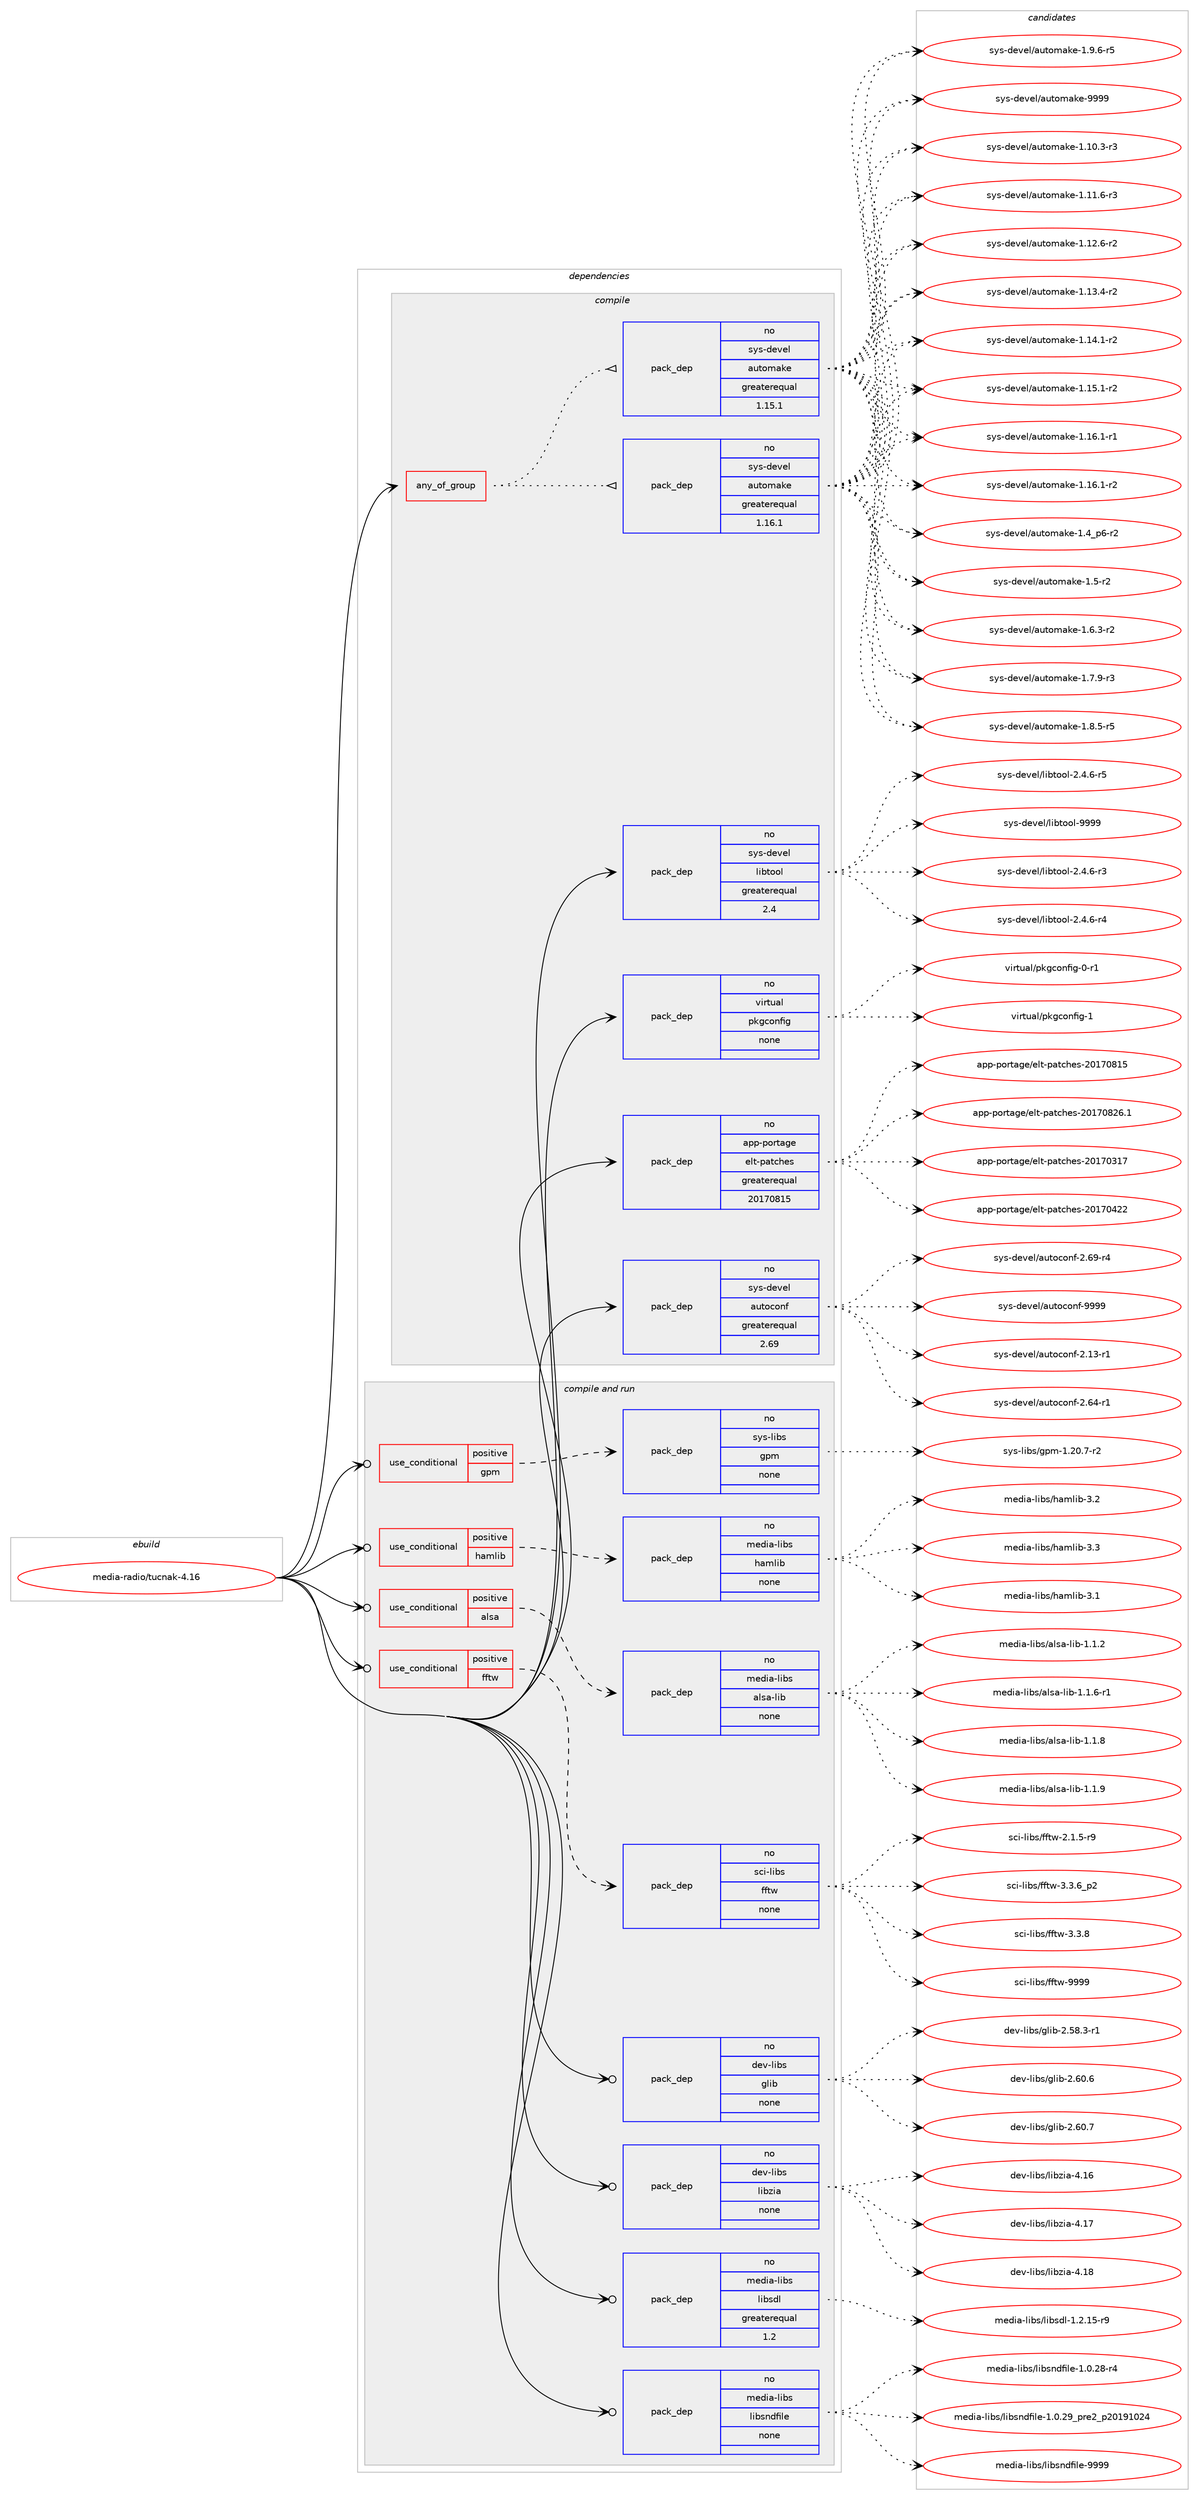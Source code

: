 digraph prolog {

# *************
# Graph options
# *************

newrank=true;
concentrate=true;
compound=true;
graph [rankdir=LR,fontname=Helvetica,fontsize=10,ranksep=1.5];#, ranksep=2.5, nodesep=0.2];
edge  [arrowhead=vee];
node  [fontname=Helvetica,fontsize=10];

# **********
# The ebuild
# **********

subgraph cluster_leftcol {
color=gray;
rank=same;
label=<<i>ebuild</i>>;
id [label="media-radio/tucnak-4.16", color=red, width=4, href="../media-radio/tucnak-4.16.svg"];
}

# ****************
# The dependencies
# ****************

subgraph cluster_midcol {
color=gray;
label=<<i>dependencies</i>>;
subgraph cluster_compile {
fillcolor="#eeeeee";
style=filled;
label=<<i>compile</i>>;
subgraph any13461 {
dependency796330 [label=<<TABLE BORDER="0" CELLBORDER="1" CELLSPACING="0" CELLPADDING="4"><TR><TD CELLPADDING="10">any_of_group</TD></TR></TABLE>>, shape=none, color=red];subgraph pack589097 {
dependency796331 [label=<<TABLE BORDER="0" CELLBORDER="1" CELLSPACING="0" CELLPADDING="4" WIDTH="220"><TR><TD ROWSPAN="6" CELLPADDING="30">pack_dep</TD></TR><TR><TD WIDTH="110">no</TD></TR><TR><TD>sys-devel</TD></TR><TR><TD>automake</TD></TR><TR><TD>greaterequal</TD></TR><TR><TD>1.16.1</TD></TR></TABLE>>, shape=none, color=blue];
}
dependency796330:e -> dependency796331:w [weight=20,style="dotted",arrowhead="oinv"];
subgraph pack589098 {
dependency796332 [label=<<TABLE BORDER="0" CELLBORDER="1" CELLSPACING="0" CELLPADDING="4" WIDTH="220"><TR><TD ROWSPAN="6" CELLPADDING="30">pack_dep</TD></TR><TR><TD WIDTH="110">no</TD></TR><TR><TD>sys-devel</TD></TR><TR><TD>automake</TD></TR><TR><TD>greaterequal</TD></TR><TR><TD>1.15.1</TD></TR></TABLE>>, shape=none, color=blue];
}
dependency796330:e -> dependency796332:w [weight=20,style="dotted",arrowhead="oinv"];
}
id:e -> dependency796330:w [weight=20,style="solid",arrowhead="vee"];
subgraph pack589099 {
dependency796333 [label=<<TABLE BORDER="0" CELLBORDER="1" CELLSPACING="0" CELLPADDING="4" WIDTH="220"><TR><TD ROWSPAN="6" CELLPADDING="30">pack_dep</TD></TR><TR><TD WIDTH="110">no</TD></TR><TR><TD>app-portage</TD></TR><TR><TD>elt-patches</TD></TR><TR><TD>greaterequal</TD></TR><TR><TD>20170815</TD></TR></TABLE>>, shape=none, color=blue];
}
id:e -> dependency796333:w [weight=20,style="solid",arrowhead="vee"];
subgraph pack589100 {
dependency796334 [label=<<TABLE BORDER="0" CELLBORDER="1" CELLSPACING="0" CELLPADDING="4" WIDTH="220"><TR><TD ROWSPAN="6" CELLPADDING="30">pack_dep</TD></TR><TR><TD WIDTH="110">no</TD></TR><TR><TD>sys-devel</TD></TR><TR><TD>autoconf</TD></TR><TR><TD>greaterequal</TD></TR><TR><TD>2.69</TD></TR></TABLE>>, shape=none, color=blue];
}
id:e -> dependency796334:w [weight=20,style="solid",arrowhead="vee"];
subgraph pack589101 {
dependency796335 [label=<<TABLE BORDER="0" CELLBORDER="1" CELLSPACING="0" CELLPADDING="4" WIDTH="220"><TR><TD ROWSPAN="6" CELLPADDING="30">pack_dep</TD></TR><TR><TD WIDTH="110">no</TD></TR><TR><TD>sys-devel</TD></TR><TR><TD>libtool</TD></TR><TR><TD>greaterequal</TD></TR><TR><TD>2.4</TD></TR></TABLE>>, shape=none, color=blue];
}
id:e -> dependency796335:w [weight=20,style="solid",arrowhead="vee"];
subgraph pack589102 {
dependency796336 [label=<<TABLE BORDER="0" CELLBORDER="1" CELLSPACING="0" CELLPADDING="4" WIDTH="220"><TR><TD ROWSPAN="6" CELLPADDING="30">pack_dep</TD></TR><TR><TD WIDTH="110">no</TD></TR><TR><TD>virtual</TD></TR><TR><TD>pkgconfig</TD></TR><TR><TD>none</TD></TR><TR><TD></TD></TR></TABLE>>, shape=none, color=blue];
}
id:e -> dependency796336:w [weight=20,style="solid",arrowhead="vee"];
}
subgraph cluster_compileandrun {
fillcolor="#eeeeee";
style=filled;
label=<<i>compile and run</i>>;
subgraph cond193324 {
dependency796337 [label=<<TABLE BORDER="0" CELLBORDER="1" CELLSPACING="0" CELLPADDING="4"><TR><TD ROWSPAN="3" CELLPADDING="10">use_conditional</TD></TR><TR><TD>positive</TD></TR><TR><TD>alsa</TD></TR></TABLE>>, shape=none, color=red];
subgraph pack589103 {
dependency796338 [label=<<TABLE BORDER="0" CELLBORDER="1" CELLSPACING="0" CELLPADDING="4" WIDTH="220"><TR><TD ROWSPAN="6" CELLPADDING="30">pack_dep</TD></TR><TR><TD WIDTH="110">no</TD></TR><TR><TD>media-libs</TD></TR><TR><TD>alsa-lib</TD></TR><TR><TD>none</TD></TR><TR><TD></TD></TR></TABLE>>, shape=none, color=blue];
}
dependency796337:e -> dependency796338:w [weight=20,style="dashed",arrowhead="vee"];
}
id:e -> dependency796337:w [weight=20,style="solid",arrowhead="odotvee"];
subgraph cond193325 {
dependency796339 [label=<<TABLE BORDER="0" CELLBORDER="1" CELLSPACING="0" CELLPADDING="4"><TR><TD ROWSPAN="3" CELLPADDING="10">use_conditional</TD></TR><TR><TD>positive</TD></TR><TR><TD>fftw</TD></TR></TABLE>>, shape=none, color=red];
subgraph pack589104 {
dependency796340 [label=<<TABLE BORDER="0" CELLBORDER="1" CELLSPACING="0" CELLPADDING="4" WIDTH="220"><TR><TD ROWSPAN="6" CELLPADDING="30">pack_dep</TD></TR><TR><TD WIDTH="110">no</TD></TR><TR><TD>sci-libs</TD></TR><TR><TD>fftw</TD></TR><TR><TD>none</TD></TR><TR><TD></TD></TR></TABLE>>, shape=none, color=blue];
}
dependency796339:e -> dependency796340:w [weight=20,style="dashed",arrowhead="vee"];
}
id:e -> dependency796339:w [weight=20,style="solid",arrowhead="odotvee"];
subgraph cond193326 {
dependency796341 [label=<<TABLE BORDER="0" CELLBORDER="1" CELLSPACING="0" CELLPADDING="4"><TR><TD ROWSPAN="3" CELLPADDING="10">use_conditional</TD></TR><TR><TD>positive</TD></TR><TR><TD>gpm</TD></TR></TABLE>>, shape=none, color=red];
subgraph pack589105 {
dependency796342 [label=<<TABLE BORDER="0" CELLBORDER="1" CELLSPACING="0" CELLPADDING="4" WIDTH="220"><TR><TD ROWSPAN="6" CELLPADDING="30">pack_dep</TD></TR><TR><TD WIDTH="110">no</TD></TR><TR><TD>sys-libs</TD></TR><TR><TD>gpm</TD></TR><TR><TD>none</TD></TR><TR><TD></TD></TR></TABLE>>, shape=none, color=blue];
}
dependency796341:e -> dependency796342:w [weight=20,style="dashed",arrowhead="vee"];
}
id:e -> dependency796341:w [weight=20,style="solid",arrowhead="odotvee"];
subgraph cond193327 {
dependency796343 [label=<<TABLE BORDER="0" CELLBORDER="1" CELLSPACING="0" CELLPADDING="4"><TR><TD ROWSPAN="3" CELLPADDING="10">use_conditional</TD></TR><TR><TD>positive</TD></TR><TR><TD>hamlib</TD></TR></TABLE>>, shape=none, color=red];
subgraph pack589106 {
dependency796344 [label=<<TABLE BORDER="0" CELLBORDER="1" CELLSPACING="0" CELLPADDING="4" WIDTH="220"><TR><TD ROWSPAN="6" CELLPADDING="30">pack_dep</TD></TR><TR><TD WIDTH="110">no</TD></TR><TR><TD>media-libs</TD></TR><TR><TD>hamlib</TD></TR><TR><TD>none</TD></TR><TR><TD></TD></TR></TABLE>>, shape=none, color=blue];
}
dependency796343:e -> dependency796344:w [weight=20,style="dashed",arrowhead="vee"];
}
id:e -> dependency796343:w [weight=20,style="solid",arrowhead="odotvee"];
subgraph pack589107 {
dependency796345 [label=<<TABLE BORDER="0" CELLBORDER="1" CELLSPACING="0" CELLPADDING="4" WIDTH="220"><TR><TD ROWSPAN="6" CELLPADDING="30">pack_dep</TD></TR><TR><TD WIDTH="110">no</TD></TR><TR><TD>dev-libs</TD></TR><TR><TD>glib</TD></TR><TR><TD>none</TD></TR><TR><TD></TD></TR></TABLE>>, shape=none, color=blue];
}
id:e -> dependency796345:w [weight=20,style="solid",arrowhead="odotvee"];
subgraph pack589108 {
dependency796346 [label=<<TABLE BORDER="0" CELLBORDER="1" CELLSPACING="0" CELLPADDING="4" WIDTH="220"><TR><TD ROWSPAN="6" CELLPADDING="30">pack_dep</TD></TR><TR><TD WIDTH="110">no</TD></TR><TR><TD>dev-libs</TD></TR><TR><TD>libzia</TD></TR><TR><TD>none</TD></TR><TR><TD></TD></TR></TABLE>>, shape=none, color=blue];
}
id:e -> dependency796346:w [weight=20,style="solid",arrowhead="odotvee"];
subgraph pack589109 {
dependency796347 [label=<<TABLE BORDER="0" CELLBORDER="1" CELLSPACING="0" CELLPADDING="4" WIDTH="220"><TR><TD ROWSPAN="6" CELLPADDING="30">pack_dep</TD></TR><TR><TD WIDTH="110">no</TD></TR><TR><TD>media-libs</TD></TR><TR><TD>libsdl</TD></TR><TR><TD>greaterequal</TD></TR><TR><TD>1.2</TD></TR></TABLE>>, shape=none, color=blue];
}
id:e -> dependency796347:w [weight=20,style="solid",arrowhead="odotvee"];
subgraph pack589110 {
dependency796348 [label=<<TABLE BORDER="0" CELLBORDER="1" CELLSPACING="0" CELLPADDING="4" WIDTH="220"><TR><TD ROWSPAN="6" CELLPADDING="30">pack_dep</TD></TR><TR><TD WIDTH="110">no</TD></TR><TR><TD>media-libs</TD></TR><TR><TD>libsndfile</TD></TR><TR><TD>none</TD></TR><TR><TD></TD></TR></TABLE>>, shape=none, color=blue];
}
id:e -> dependency796348:w [weight=20,style="solid",arrowhead="odotvee"];
}
subgraph cluster_run {
fillcolor="#eeeeee";
style=filled;
label=<<i>run</i>>;
}
}

# **************
# The candidates
# **************

subgraph cluster_choices {
rank=same;
color=gray;
label=<<i>candidates</i>>;

subgraph choice589097 {
color=black;
nodesep=1;
choice11512111545100101118101108479711711611110997107101454946494846514511451 [label="sys-devel/automake-1.10.3-r3", color=red, width=4,href="../sys-devel/automake-1.10.3-r3.svg"];
choice11512111545100101118101108479711711611110997107101454946494946544511451 [label="sys-devel/automake-1.11.6-r3", color=red, width=4,href="../sys-devel/automake-1.11.6-r3.svg"];
choice11512111545100101118101108479711711611110997107101454946495046544511450 [label="sys-devel/automake-1.12.6-r2", color=red, width=4,href="../sys-devel/automake-1.12.6-r2.svg"];
choice11512111545100101118101108479711711611110997107101454946495146524511450 [label="sys-devel/automake-1.13.4-r2", color=red, width=4,href="../sys-devel/automake-1.13.4-r2.svg"];
choice11512111545100101118101108479711711611110997107101454946495246494511450 [label="sys-devel/automake-1.14.1-r2", color=red, width=4,href="../sys-devel/automake-1.14.1-r2.svg"];
choice11512111545100101118101108479711711611110997107101454946495346494511450 [label="sys-devel/automake-1.15.1-r2", color=red, width=4,href="../sys-devel/automake-1.15.1-r2.svg"];
choice11512111545100101118101108479711711611110997107101454946495446494511449 [label="sys-devel/automake-1.16.1-r1", color=red, width=4,href="../sys-devel/automake-1.16.1-r1.svg"];
choice11512111545100101118101108479711711611110997107101454946495446494511450 [label="sys-devel/automake-1.16.1-r2", color=red, width=4,href="../sys-devel/automake-1.16.1-r2.svg"];
choice115121115451001011181011084797117116111109971071014549465295112544511450 [label="sys-devel/automake-1.4_p6-r2", color=red, width=4,href="../sys-devel/automake-1.4_p6-r2.svg"];
choice11512111545100101118101108479711711611110997107101454946534511450 [label="sys-devel/automake-1.5-r2", color=red, width=4,href="../sys-devel/automake-1.5-r2.svg"];
choice115121115451001011181011084797117116111109971071014549465446514511450 [label="sys-devel/automake-1.6.3-r2", color=red, width=4,href="../sys-devel/automake-1.6.3-r2.svg"];
choice115121115451001011181011084797117116111109971071014549465546574511451 [label="sys-devel/automake-1.7.9-r3", color=red, width=4,href="../sys-devel/automake-1.7.9-r3.svg"];
choice115121115451001011181011084797117116111109971071014549465646534511453 [label="sys-devel/automake-1.8.5-r5", color=red, width=4,href="../sys-devel/automake-1.8.5-r5.svg"];
choice115121115451001011181011084797117116111109971071014549465746544511453 [label="sys-devel/automake-1.9.6-r5", color=red, width=4,href="../sys-devel/automake-1.9.6-r5.svg"];
choice115121115451001011181011084797117116111109971071014557575757 [label="sys-devel/automake-9999", color=red, width=4,href="../sys-devel/automake-9999.svg"];
dependency796331:e -> choice11512111545100101118101108479711711611110997107101454946494846514511451:w [style=dotted,weight="100"];
dependency796331:e -> choice11512111545100101118101108479711711611110997107101454946494946544511451:w [style=dotted,weight="100"];
dependency796331:e -> choice11512111545100101118101108479711711611110997107101454946495046544511450:w [style=dotted,weight="100"];
dependency796331:e -> choice11512111545100101118101108479711711611110997107101454946495146524511450:w [style=dotted,weight="100"];
dependency796331:e -> choice11512111545100101118101108479711711611110997107101454946495246494511450:w [style=dotted,weight="100"];
dependency796331:e -> choice11512111545100101118101108479711711611110997107101454946495346494511450:w [style=dotted,weight="100"];
dependency796331:e -> choice11512111545100101118101108479711711611110997107101454946495446494511449:w [style=dotted,weight="100"];
dependency796331:e -> choice11512111545100101118101108479711711611110997107101454946495446494511450:w [style=dotted,weight="100"];
dependency796331:e -> choice115121115451001011181011084797117116111109971071014549465295112544511450:w [style=dotted,weight="100"];
dependency796331:e -> choice11512111545100101118101108479711711611110997107101454946534511450:w [style=dotted,weight="100"];
dependency796331:e -> choice115121115451001011181011084797117116111109971071014549465446514511450:w [style=dotted,weight="100"];
dependency796331:e -> choice115121115451001011181011084797117116111109971071014549465546574511451:w [style=dotted,weight="100"];
dependency796331:e -> choice115121115451001011181011084797117116111109971071014549465646534511453:w [style=dotted,weight="100"];
dependency796331:e -> choice115121115451001011181011084797117116111109971071014549465746544511453:w [style=dotted,weight="100"];
dependency796331:e -> choice115121115451001011181011084797117116111109971071014557575757:w [style=dotted,weight="100"];
}
subgraph choice589098 {
color=black;
nodesep=1;
choice11512111545100101118101108479711711611110997107101454946494846514511451 [label="sys-devel/automake-1.10.3-r3", color=red, width=4,href="../sys-devel/automake-1.10.3-r3.svg"];
choice11512111545100101118101108479711711611110997107101454946494946544511451 [label="sys-devel/automake-1.11.6-r3", color=red, width=4,href="../sys-devel/automake-1.11.6-r3.svg"];
choice11512111545100101118101108479711711611110997107101454946495046544511450 [label="sys-devel/automake-1.12.6-r2", color=red, width=4,href="../sys-devel/automake-1.12.6-r2.svg"];
choice11512111545100101118101108479711711611110997107101454946495146524511450 [label="sys-devel/automake-1.13.4-r2", color=red, width=4,href="../sys-devel/automake-1.13.4-r2.svg"];
choice11512111545100101118101108479711711611110997107101454946495246494511450 [label="sys-devel/automake-1.14.1-r2", color=red, width=4,href="../sys-devel/automake-1.14.1-r2.svg"];
choice11512111545100101118101108479711711611110997107101454946495346494511450 [label="sys-devel/automake-1.15.1-r2", color=red, width=4,href="../sys-devel/automake-1.15.1-r2.svg"];
choice11512111545100101118101108479711711611110997107101454946495446494511449 [label="sys-devel/automake-1.16.1-r1", color=red, width=4,href="../sys-devel/automake-1.16.1-r1.svg"];
choice11512111545100101118101108479711711611110997107101454946495446494511450 [label="sys-devel/automake-1.16.1-r2", color=red, width=4,href="../sys-devel/automake-1.16.1-r2.svg"];
choice115121115451001011181011084797117116111109971071014549465295112544511450 [label="sys-devel/automake-1.4_p6-r2", color=red, width=4,href="../sys-devel/automake-1.4_p6-r2.svg"];
choice11512111545100101118101108479711711611110997107101454946534511450 [label="sys-devel/automake-1.5-r2", color=red, width=4,href="../sys-devel/automake-1.5-r2.svg"];
choice115121115451001011181011084797117116111109971071014549465446514511450 [label="sys-devel/automake-1.6.3-r2", color=red, width=4,href="../sys-devel/automake-1.6.3-r2.svg"];
choice115121115451001011181011084797117116111109971071014549465546574511451 [label="sys-devel/automake-1.7.9-r3", color=red, width=4,href="../sys-devel/automake-1.7.9-r3.svg"];
choice115121115451001011181011084797117116111109971071014549465646534511453 [label="sys-devel/automake-1.8.5-r5", color=red, width=4,href="../sys-devel/automake-1.8.5-r5.svg"];
choice115121115451001011181011084797117116111109971071014549465746544511453 [label="sys-devel/automake-1.9.6-r5", color=red, width=4,href="../sys-devel/automake-1.9.6-r5.svg"];
choice115121115451001011181011084797117116111109971071014557575757 [label="sys-devel/automake-9999", color=red, width=4,href="../sys-devel/automake-9999.svg"];
dependency796332:e -> choice11512111545100101118101108479711711611110997107101454946494846514511451:w [style=dotted,weight="100"];
dependency796332:e -> choice11512111545100101118101108479711711611110997107101454946494946544511451:w [style=dotted,weight="100"];
dependency796332:e -> choice11512111545100101118101108479711711611110997107101454946495046544511450:w [style=dotted,weight="100"];
dependency796332:e -> choice11512111545100101118101108479711711611110997107101454946495146524511450:w [style=dotted,weight="100"];
dependency796332:e -> choice11512111545100101118101108479711711611110997107101454946495246494511450:w [style=dotted,weight="100"];
dependency796332:e -> choice11512111545100101118101108479711711611110997107101454946495346494511450:w [style=dotted,weight="100"];
dependency796332:e -> choice11512111545100101118101108479711711611110997107101454946495446494511449:w [style=dotted,weight="100"];
dependency796332:e -> choice11512111545100101118101108479711711611110997107101454946495446494511450:w [style=dotted,weight="100"];
dependency796332:e -> choice115121115451001011181011084797117116111109971071014549465295112544511450:w [style=dotted,weight="100"];
dependency796332:e -> choice11512111545100101118101108479711711611110997107101454946534511450:w [style=dotted,weight="100"];
dependency796332:e -> choice115121115451001011181011084797117116111109971071014549465446514511450:w [style=dotted,weight="100"];
dependency796332:e -> choice115121115451001011181011084797117116111109971071014549465546574511451:w [style=dotted,weight="100"];
dependency796332:e -> choice115121115451001011181011084797117116111109971071014549465646534511453:w [style=dotted,weight="100"];
dependency796332:e -> choice115121115451001011181011084797117116111109971071014549465746544511453:w [style=dotted,weight="100"];
dependency796332:e -> choice115121115451001011181011084797117116111109971071014557575757:w [style=dotted,weight="100"];
}
subgraph choice589099 {
color=black;
nodesep=1;
choice97112112451121111141169710310147101108116451129711699104101115455048495548514955 [label="app-portage/elt-patches-20170317", color=red, width=4,href="../app-portage/elt-patches-20170317.svg"];
choice97112112451121111141169710310147101108116451129711699104101115455048495548525050 [label="app-portage/elt-patches-20170422", color=red, width=4,href="../app-portage/elt-patches-20170422.svg"];
choice97112112451121111141169710310147101108116451129711699104101115455048495548564953 [label="app-portage/elt-patches-20170815", color=red, width=4,href="../app-portage/elt-patches-20170815.svg"];
choice971121124511211111411697103101471011081164511297116991041011154550484955485650544649 [label="app-portage/elt-patches-20170826.1", color=red, width=4,href="../app-portage/elt-patches-20170826.1.svg"];
dependency796333:e -> choice97112112451121111141169710310147101108116451129711699104101115455048495548514955:w [style=dotted,weight="100"];
dependency796333:e -> choice97112112451121111141169710310147101108116451129711699104101115455048495548525050:w [style=dotted,weight="100"];
dependency796333:e -> choice97112112451121111141169710310147101108116451129711699104101115455048495548564953:w [style=dotted,weight="100"];
dependency796333:e -> choice971121124511211111411697103101471011081164511297116991041011154550484955485650544649:w [style=dotted,weight="100"];
}
subgraph choice589100 {
color=black;
nodesep=1;
choice1151211154510010111810110847971171161119911111010245504649514511449 [label="sys-devel/autoconf-2.13-r1", color=red, width=4,href="../sys-devel/autoconf-2.13-r1.svg"];
choice1151211154510010111810110847971171161119911111010245504654524511449 [label="sys-devel/autoconf-2.64-r1", color=red, width=4,href="../sys-devel/autoconf-2.64-r1.svg"];
choice1151211154510010111810110847971171161119911111010245504654574511452 [label="sys-devel/autoconf-2.69-r4", color=red, width=4,href="../sys-devel/autoconf-2.69-r4.svg"];
choice115121115451001011181011084797117116111991111101024557575757 [label="sys-devel/autoconf-9999", color=red, width=4,href="../sys-devel/autoconf-9999.svg"];
dependency796334:e -> choice1151211154510010111810110847971171161119911111010245504649514511449:w [style=dotted,weight="100"];
dependency796334:e -> choice1151211154510010111810110847971171161119911111010245504654524511449:w [style=dotted,weight="100"];
dependency796334:e -> choice1151211154510010111810110847971171161119911111010245504654574511452:w [style=dotted,weight="100"];
dependency796334:e -> choice115121115451001011181011084797117116111991111101024557575757:w [style=dotted,weight="100"];
}
subgraph choice589101 {
color=black;
nodesep=1;
choice1151211154510010111810110847108105981161111111084550465246544511451 [label="sys-devel/libtool-2.4.6-r3", color=red, width=4,href="../sys-devel/libtool-2.4.6-r3.svg"];
choice1151211154510010111810110847108105981161111111084550465246544511452 [label="sys-devel/libtool-2.4.6-r4", color=red, width=4,href="../sys-devel/libtool-2.4.6-r4.svg"];
choice1151211154510010111810110847108105981161111111084550465246544511453 [label="sys-devel/libtool-2.4.6-r5", color=red, width=4,href="../sys-devel/libtool-2.4.6-r5.svg"];
choice1151211154510010111810110847108105981161111111084557575757 [label="sys-devel/libtool-9999", color=red, width=4,href="../sys-devel/libtool-9999.svg"];
dependency796335:e -> choice1151211154510010111810110847108105981161111111084550465246544511451:w [style=dotted,weight="100"];
dependency796335:e -> choice1151211154510010111810110847108105981161111111084550465246544511452:w [style=dotted,weight="100"];
dependency796335:e -> choice1151211154510010111810110847108105981161111111084550465246544511453:w [style=dotted,weight="100"];
dependency796335:e -> choice1151211154510010111810110847108105981161111111084557575757:w [style=dotted,weight="100"];
}
subgraph choice589102 {
color=black;
nodesep=1;
choice11810511411611797108471121071039911111010210510345484511449 [label="virtual/pkgconfig-0-r1", color=red, width=4,href="../virtual/pkgconfig-0-r1.svg"];
choice1181051141161179710847112107103991111101021051034549 [label="virtual/pkgconfig-1", color=red, width=4,href="../virtual/pkgconfig-1.svg"];
dependency796336:e -> choice11810511411611797108471121071039911111010210510345484511449:w [style=dotted,weight="100"];
dependency796336:e -> choice1181051141161179710847112107103991111101021051034549:w [style=dotted,weight="100"];
}
subgraph choice589103 {
color=black;
nodesep=1;
choice1091011001059745108105981154797108115974510810598454946494650 [label="media-libs/alsa-lib-1.1.2", color=red, width=4,href="../media-libs/alsa-lib-1.1.2.svg"];
choice10910110010597451081059811547971081159745108105984549464946544511449 [label="media-libs/alsa-lib-1.1.6-r1", color=red, width=4,href="../media-libs/alsa-lib-1.1.6-r1.svg"];
choice1091011001059745108105981154797108115974510810598454946494656 [label="media-libs/alsa-lib-1.1.8", color=red, width=4,href="../media-libs/alsa-lib-1.1.8.svg"];
choice1091011001059745108105981154797108115974510810598454946494657 [label="media-libs/alsa-lib-1.1.9", color=red, width=4,href="../media-libs/alsa-lib-1.1.9.svg"];
dependency796338:e -> choice1091011001059745108105981154797108115974510810598454946494650:w [style=dotted,weight="100"];
dependency796338:e -> choice10910110010597451081059811547971081159745108105984549464946544511449:w [style=dotted,weight="100"];
dependency796338:e -> choice1091011001059745108105981154797108115974510810598454946494656:w [style=dotted,weight="100"];
dependency796338:e -> choice1091011001059745108105981154797108115974510810598454946494657:w [style=dotted,weight="100"];
}
subgraph choice589104 {
color=black;
nodesep=1;
choice115991054510810598115471021021161194550464946534511457 [label="sci-libs/fftw-2.1.5-r9", color=red, width=4,href="../sci-libs/fftw-2.1.5-r9.svg"];
choice115991054510810598115471021021161194551465146549511250 [label="sci-libs/fftw-3.3.6_p2", color=red, width=4,href="../sci-libs/fftw-3.3.6_p2.svg"];
choice11599105451081059811547102102116119455146514656 [label="sci-libs/fftw-3.3.8", color=red, width=4,href="../sci-libs/fftw-3.3.8.svg"];
choice115991054510810598115471021021161194557575757 [label="sci-libs/fftw-9999", color=red, width=4,href="../sci-libs/fftw-9999.svg"];
dependency796340:e -> choice115991054510810598115471021021161194550464946534511457:w [style=dotted,weight="100"];
dependency796340:e -> choice115991054510810598115471021021161194551465146549511250:w [style=dotted,weight="100"];
dependency796340:e -> choice11599105451081059811547102102116119455146514656:w [style=dotted,weight="100"];
dependency796340:e -> choice115991054510810598115471021021161194557575757:w [style=dotted,weight="100"];
}
subgraph choice589105 {
color=black;
nodesep=1;
choice115121115451081059811547103112109454946504846554511450 [label="sys-libs/gpm-1.20.7-r2", color=red, width=4,href="../sys-libs/gpm-1.20.7-r2.svg"];
dependency796342:e -> choice115121115451081059811547103112109454946504846554511450:w [style=dotted,weight="100"];
}
subgraph choice589106 {
color=black;
nodesep=1;
choice10910110010597451081059811547104971091081059845514649 [label="media-libs/hamlib-3.1", color=red, width=4,href="../media-libs/hamlib-3.1.svg"];
choice10910110010597451081059811547104971091081059845514650 [label="media-libs/hamlib-3.2", color=red, width=4,href="../media-libs/hamlib-3.2.svg"];
choice10910110010597451081059811547104971091081059845514651 [label="media-libs/hamlib-3.3", color=red, width=4,href="../media-libs/hamlib-3.3.svg"];
dependency796344:e -> choice10910110010597451081059811547104971091081059845514649:w [style=dotted,weight="100"];
dependency796344:e -> choice10910110010597451081059811547104971091081059845514650:w [style=dotted,weight="100"];
dependency796344:e -> choice10910110010597451081059811547104971091081059845514651:w [style=dotted,weight="100"];
}
subgraph choice589107 {
color=black;
nodesep=1;
choice10010111845108105981154710310810598455046535646514511449 [label="dev-libs/glib-2.58.3-r1", color=red, width=4,href="../dev-libs/glib-2.58.3-r1.svg"];
choice1001011184510810598115471031081059845504654484654 [label="dev-libs/glib-2.60.6", color=red, width=4,href="../dev-libs/glib-2.60.6.svg"];
choice1001011184510810598115471031081059845504654484655 [label="dev-libs/glib-2.60.7", color=red, width=4,href="../dev-libs/glib-2.60.7.svg"];
dependency796345:e -> choice10010111845108105981154710310810598455046535646514511449:w [style=dotted,weight="100"];
dependency796345:e -> choice1001011184510810598115471031081059845504654484654:w [style=dotted,weight="100"];
dependency796345:e -> choice1001011184510810598115471031081059845504654484655:w [style=dotted,weight="100"];
}
subgraph choice589108 {
color=black;
nodesep=1;
choice10010111845108105981154710810598122105974552464954 [label="dev-libs/libzia-4.16", color=red, width=4,href="../dev-libs/libzia-4.16.svg"];
choice10010111845108105981154710810598122105974552464955 [label="dev-libs/libzia-4.17", color=red, width=4,href="../dev-libs/libzia-4.17.svg"];
choice10010111845108105981154710810598122105974552464956 [label="dev-libs/libzia-4.18", color=red, width=4,href="../dev-libs/libzia-4.18.svg"];
dependency796346:e -> choice10010111845108105981154710810598122105974552464954:w [style=dotted,weight="100"];
dependency796346:e -> choice10010111845108105981154710810598122105974552464955:w [style=dotted,weight="100"];
dependency796346:e -> choice10010111845108105981154710810598122105974552464956:w [style=dotted,weight="100"];
}
subgraph choice589109 {
color=black;
nodesep=1;
choice1091011001059745108105981154710810598115100108454946504649534511457 [label="media-libs/libsdl-1.2.15-r9", color=red, width=4,href="../media-libs/libsdl-1.2.15-r9.svg"];
dependency796347:e -> choice1091011001059745108105981154710810598115100108454946504649534511457:w [style=dotted,weight="100"];
}
subgraph choice589110 {
color=black;
nodesep=1;
choice1091011001059745108105981154710810598115110100102105108101454946484650564511452 [label="media-libs/libsndfile-1.0.28-r4", color=red, width=4,href="../media-libs/libsndfile-1.0.28-r4.svg"];
choice1091011001059745108105981154710810598115110100102105108101454946484650579511211410150951125048495749485052 [label="media-libs/libsndfile-1.0.29_pre2_p20191024", color=red, width=4,href="../media-libs/libsndfile-1.0.29_pre2_p20191024.svg"];
choice10910110010597451081059811547108105981151101001021051081014557575757 [label="media-libs/libsndfile-9999", color=red, width=4,href="../media-libs/libsndfile-9999.svg"];
dependency796348:e -> choice1091011001059745108105981154710810598115110100102105108101454946484650564511452:w [style=dotted,weight="100"];
dependency796348:e -> choice1091011001059745108105981154710810598115110100102105108101454946484650579511211410150951125048495749485052:w [style=dotted,weight="100"];
dependency796348:e -> choice10910110010597451081059811547108105981151101001021051081014557575757:w [style=dotted,weight="100"];
}
}

}
